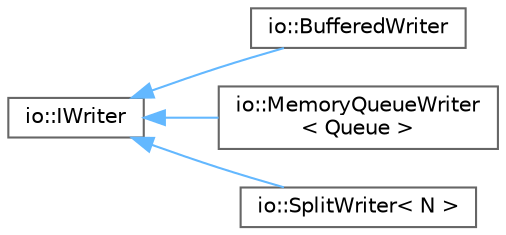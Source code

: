 digraph "Graphical Class Hierarchy"
{
 // LATEX_PDF_SIZE
  bgcolor="transparent";
  edge [fontname=Helvetica,fontsize=10,labelfontname=Helvetica,labelfontsize=10];
  node [fontname=Helvetica,fontsize=10,shape=box,height=0.2,width=0.4];
  rankdir="LR";
  Node0 [id="Node000000",label="io::IWriter",height=0.2,width=0.4,color="grey40", fillcolor="white", style="filled",URL="$de/d05/classio_1_1IWriter.html",tooltip=" "];
  Node0 -> Node1 [id="edge144_Node000000_Node000001",dir="back",color="steelblue1",style="solid",tooltip=" "];
  Node1 [id="Node000001",label="io::BufferedWriter",height=0.2,width=0.4,color="grey40", fillcolor="white", style="filled",URL="$dc/d32/classio_1_1BufferedWriter.html",tooltip=" "];
  Node0 -> Node2 [id="edge145_Node000000_Node000002",dir="back",color="steelblue1",style="solid",tooltip=" "];
  Node2 [id="Node000002",label="io::MemoryQueueWriter\l\< Queue \>",height=0.2,width=0.4,color="grey40", fillcolor="white", style="filled",URL="$de/d8c/classio_1_1MemoryQueueWriter.html",tooltip=" "];
  Node0 -> Node3 [id="edge146_Node000000_Node000003",dir="back",color="steelblue1",style="solid",tooltip=" "];
  Node3 [id="Node000003",label="io::SplitWriter\< N \>",height=0.2,width=0.4,color="grey40", fillcolor="white", style="filled",URL="$d2/dfd/classio_1_1SplitWriter.html",tooltip=" "];
}
